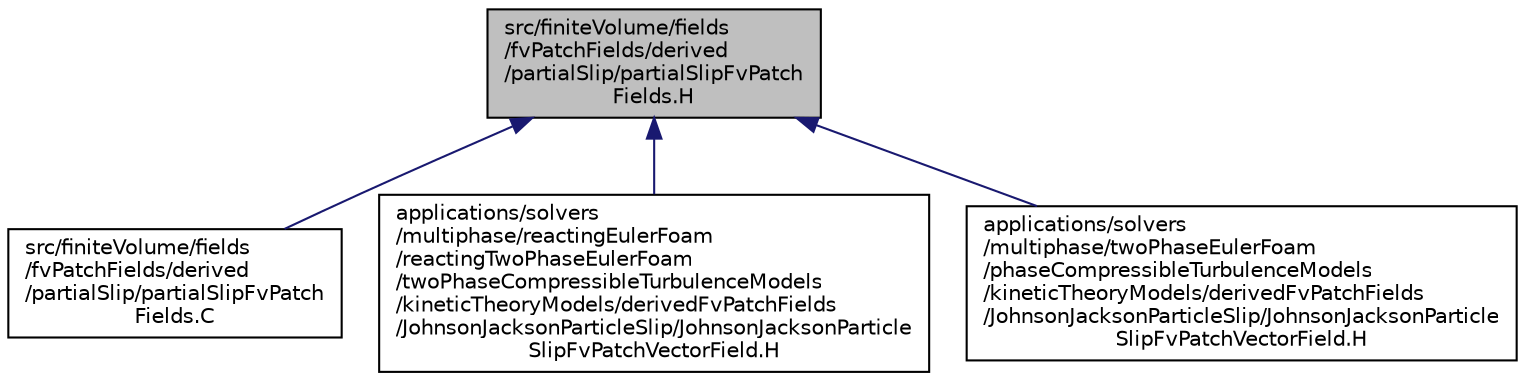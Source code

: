 digraph "src/finiteVolume/fields/fvPatchFields/derived/partialSlip/partialSlipFvPatchFields.H"
{
  bgcolor="transparent";
  edge [fontname="Helvetica",fontsize="10",labelfontname="Helvetica",labelfontsize="10"];
  node [fontname="Helvetica",fontsize="10",shape=record];
  Node206 [label="src/finiteVolume/fields\l/fvPatchFields/derived\l/partialSlip/partialSlipFvPatch\lFields.H",height=0.2,width=0.4,color="black", fillcolor="grey75", style="filled", fontcolor="black"];
  Node206 -> Node207 [dir="back",color="midnightblue",fontsize="10",style="solid",fontname="Helvetica"];
  Node207 [label="src/finiteVolume/fields\l/fvPatchFields/derived\l/partialSlip/partialSlipFvPatch\lFields.C",height=0.2,width=0.4,color="black",URL="$a02297.html"];
  Node206 -> Node208 [dir="back",color="midnightblue",fontsize="10",style="solid",fontname="Helvetica"];
  Node208 [label="applications/solvers\l/multiphase/reactingEulerFoam\l/reactingTwoPhaseEulerFoam\l/twoPhaseCompressibleTurbulenceModels\l/kineticTheoryModels/derivedFvPatchFields\l/JohnsonJacksonParticleSlip/JohnsonJacksonParticle\lSlipFvPatchVectorField.H",height=0.2,width=0.4,color="black",URL="$a40742.html"];
  Node206 -> Node209 [dir="back",color="midnightblue",fontsize="10",style="solid",fontname="Helvetica"];
  Node209 [label="applications/solvers\l/multiphase/twoPhaseEulerFoam\l/phaseCompressibleTurbulenceModels\l/kineticTheoryModels/derivedFvPatchFields\l/JohnsonJacksonParticleSlip/JohnsonJacksonParticle\lSlipFvPatchVectorField.H",height=0.2,width=0.4,color="black",URL="$a40745.html"];
}
